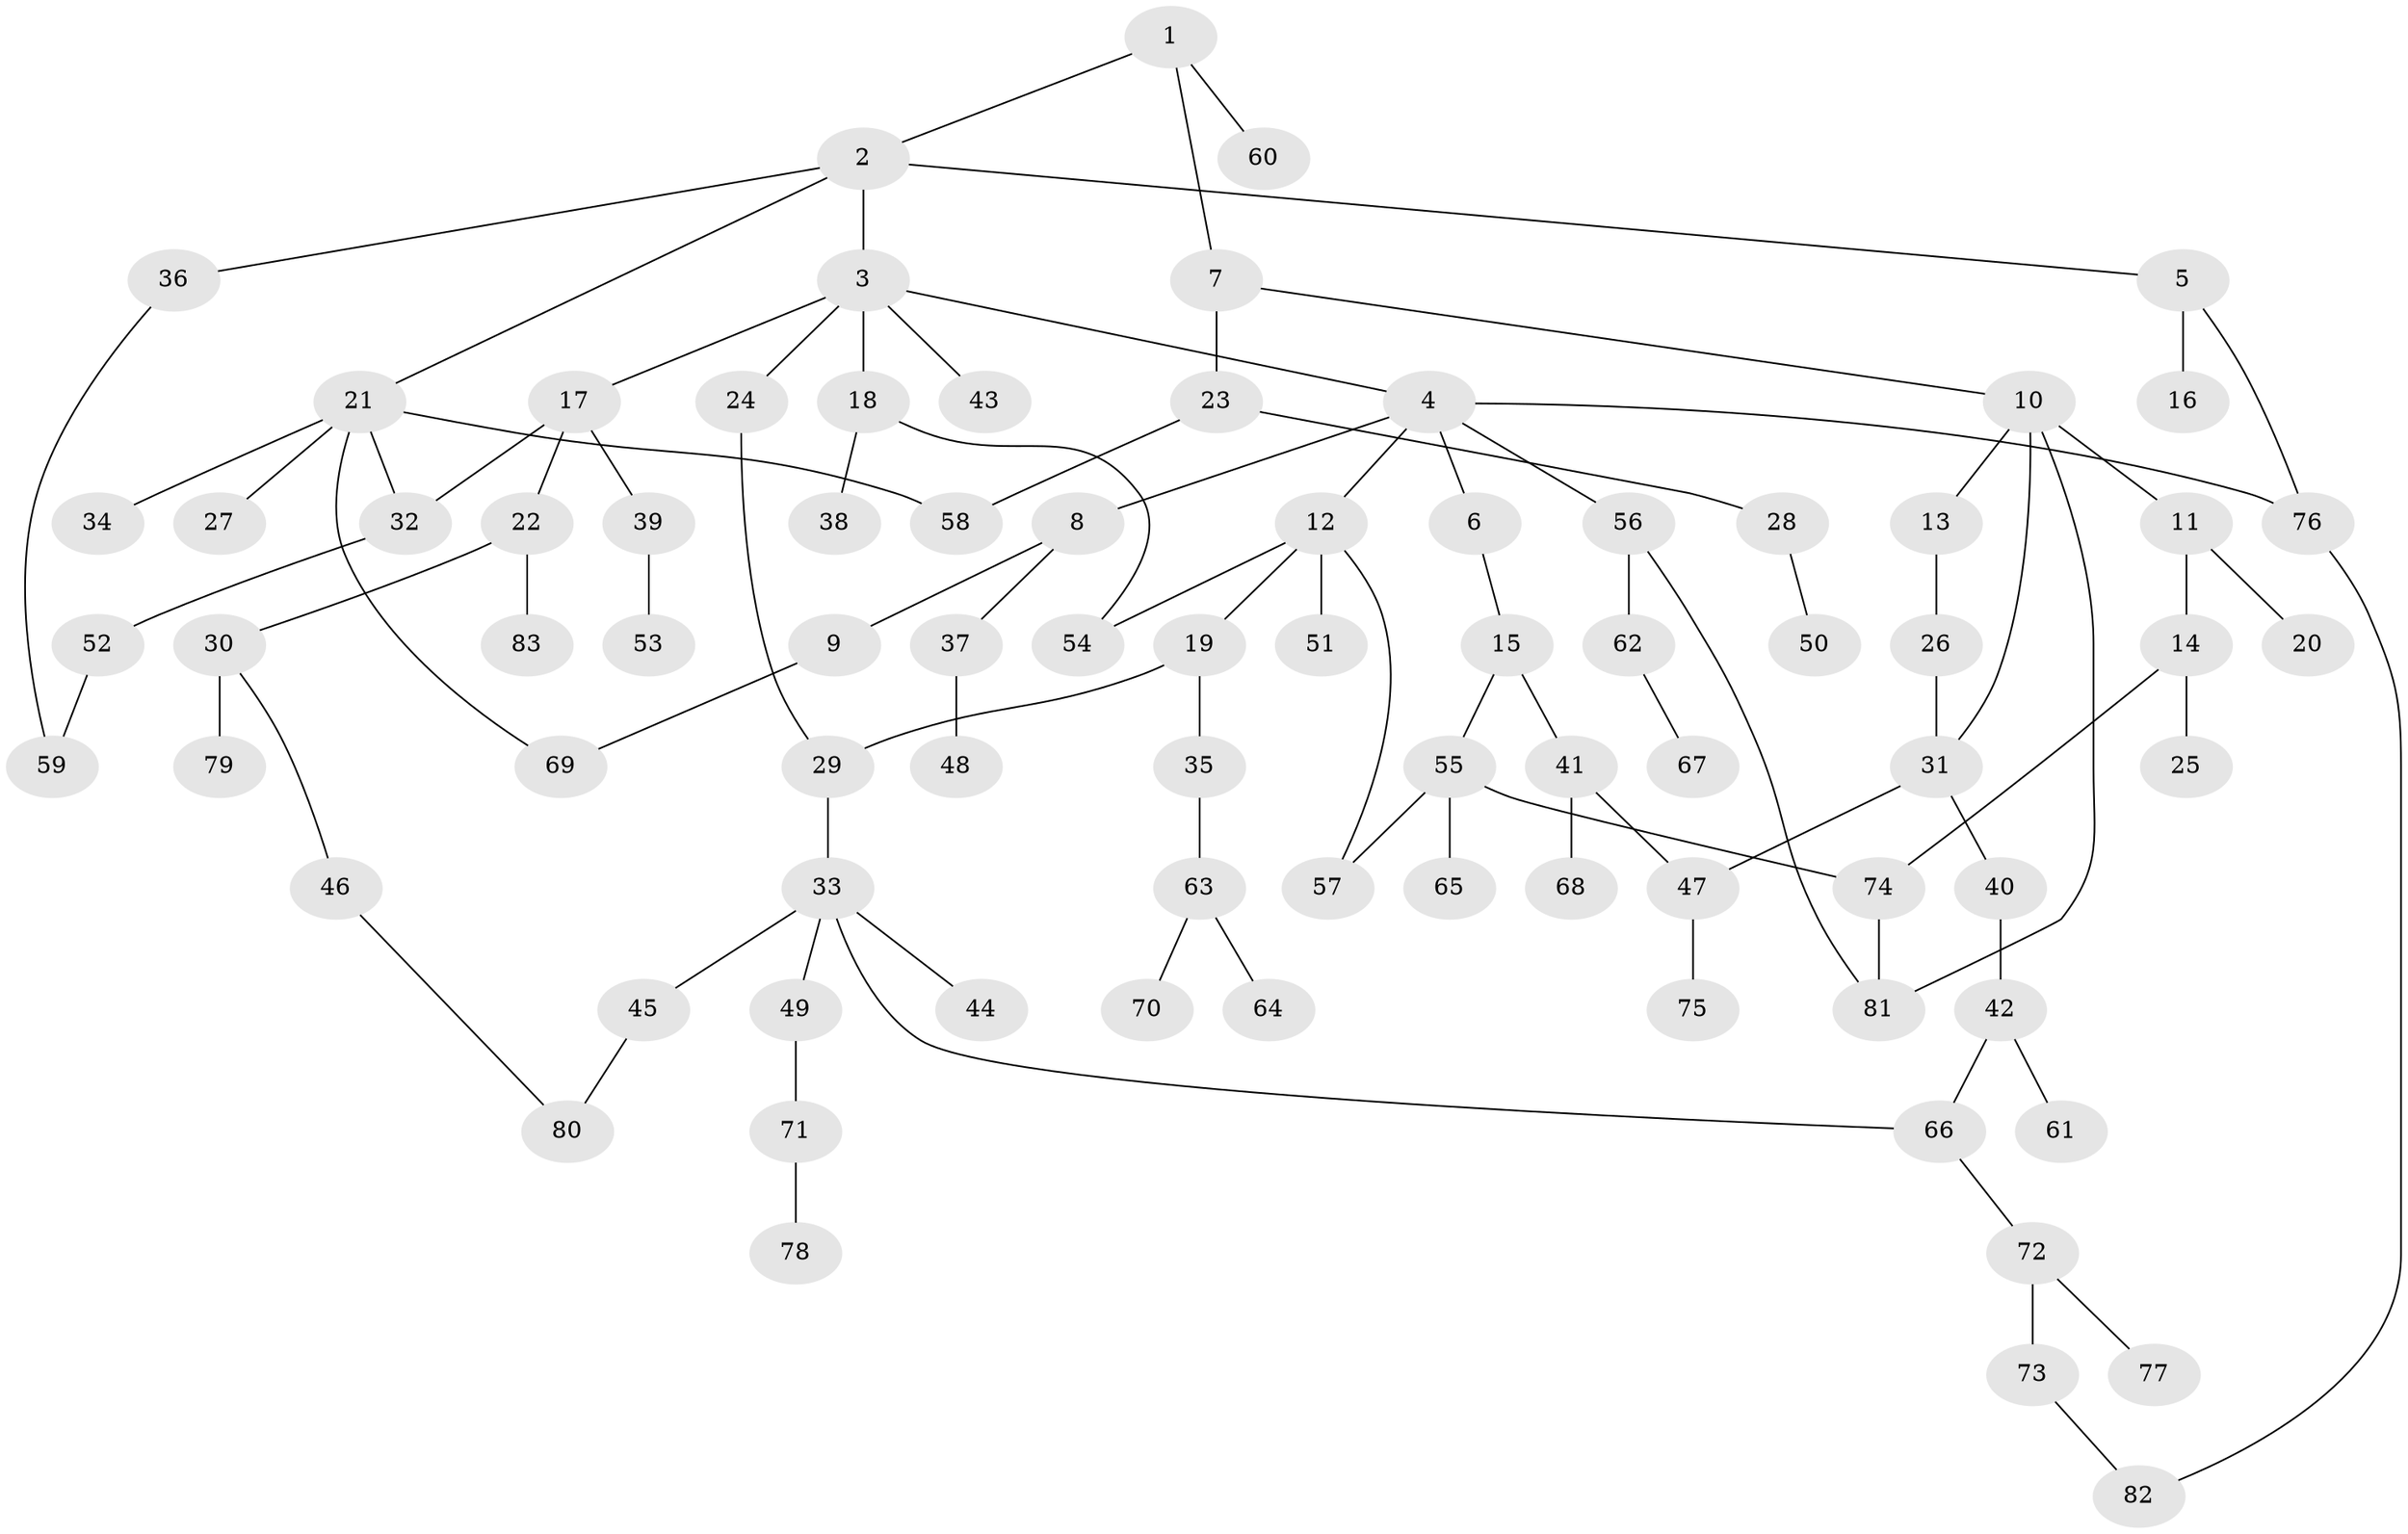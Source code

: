 // coarse degree distribution, {4: 0.06896551724137931, 5: 0.06896551724137931, 6: 0.05172413793103448, 3: 0.22413793103448276, 2: 0.22413793103448276, 1: 0.3448275862068966, 7: 0.017241379310344827}
// Generated by graph-tools (version 1.1) at 2025/51/02/27/25 19:51:39]
// undirected, 83 vertices, 98 edges
graph export_dot {
graph [start="1"]
  node [color=gray90,style=filled];
  1;
  2;
  3;
  4;
  5;
  6;
  7;
  8;
  9;
  10;
  11;
  12;
  13;
  14;
  15;
  16;
  17;
  18;
  19;
  20;
  21;
  22;
  23;
  24;
  25;
  26;
  27;
  28;
  29;
  30;
  31;
  32;
  33;
  34;
  35;
  36;
  37;
  38;
  39;
  40;
  41;
  42;
  43;
  44;
  45;
  46;
  47;
  48;
  49;
  50;
  51;
  52;
  53;
  54;
  55;
  56;
  57;
  58;
  59;
  60;
  61;
  62;
  63;
  64;
  65;
  66;
  67;
  68;
  69;
  70;
  71;
  72;
  73;
  74;
  75;
  76;
  77;
  78;
  79;
  80;
  81;
  82;
  83;
  1 -- 2;
  1 -- 7;
  1 -- 60;
  2 -- 3;
  2 -- 5;
  2 -- 21;
  2 -- 36;
  3 -- 4;
  3 -- 17;
  3 -- 18;
  3 -- 24;
  3 -- 43;
  4 -- 6;
  4 -- 8;
  4 -- 12;
  4 -- 56;
  4 -- 76;
  5 -- 16;
  5 -- 76;
  6 -- 15;
  7 -- 10;
  7 -- 23;
  8 -- 9;
  8 -- 37;
  9 -- 69;
  10 -- 11;
  10 -- 13;
  10 -- 31;
  10 -- 81;
  11 -- 14;
  11 -- 20;
  12 -- 19;
  12 -- 51;
  12 -- 54;
  12 -- 57;
  13 -- 26;
  14 -- 25;
  14 -- 74;
  15 -- 41;
  15 -- 55;
  17 -- 22;
  17 -- 32;
  17 -- 39;
  18 -- 38;
  18 -- 54;
  19 -- 29;
  19 -- 35;
  21 -- 27;
  21 -- 34;
  21 -- 58;
  21 -- 32;
  21 -- 69;
  22 -- 30;
  22 -- 83;
  23 -- 28;
  23 -- 58;
  24 -- 29;
  26 -- 31;
  28 -- 50;
  29 -- 33;
  30 -- 46;
  30 -- 79;
  31 -- 40;
  31 -- 47;
  32 -- 52;
  33 -- 44;
  33 -- 45;
  33 -- 49;
  33 -- 66;
  35 -- 63;
  36 -- 59;
  37 -- 48;
  39 -- 53;
  40 -- 42;
  41 -- 68;
  41 -- 47;
  42 -- 61;
  42 -- 66;
  45 -- 80;
  46 -- 80;
  47 -- 75;
  49 -- 71;
  52 -- 59;
  55 -- 65;
  55 -- 74;
  55 -- 57;
  56 -- 62;
  56 -- 81;
  62 -- 67;
  63 -- 64;
  63 -- 70;
  66 -- 72;
  71 -- 78;
  72 -- 73;
  72 -- 77;
  73 -- 82;
  74 -- 81;
  76 -- 82;
}
